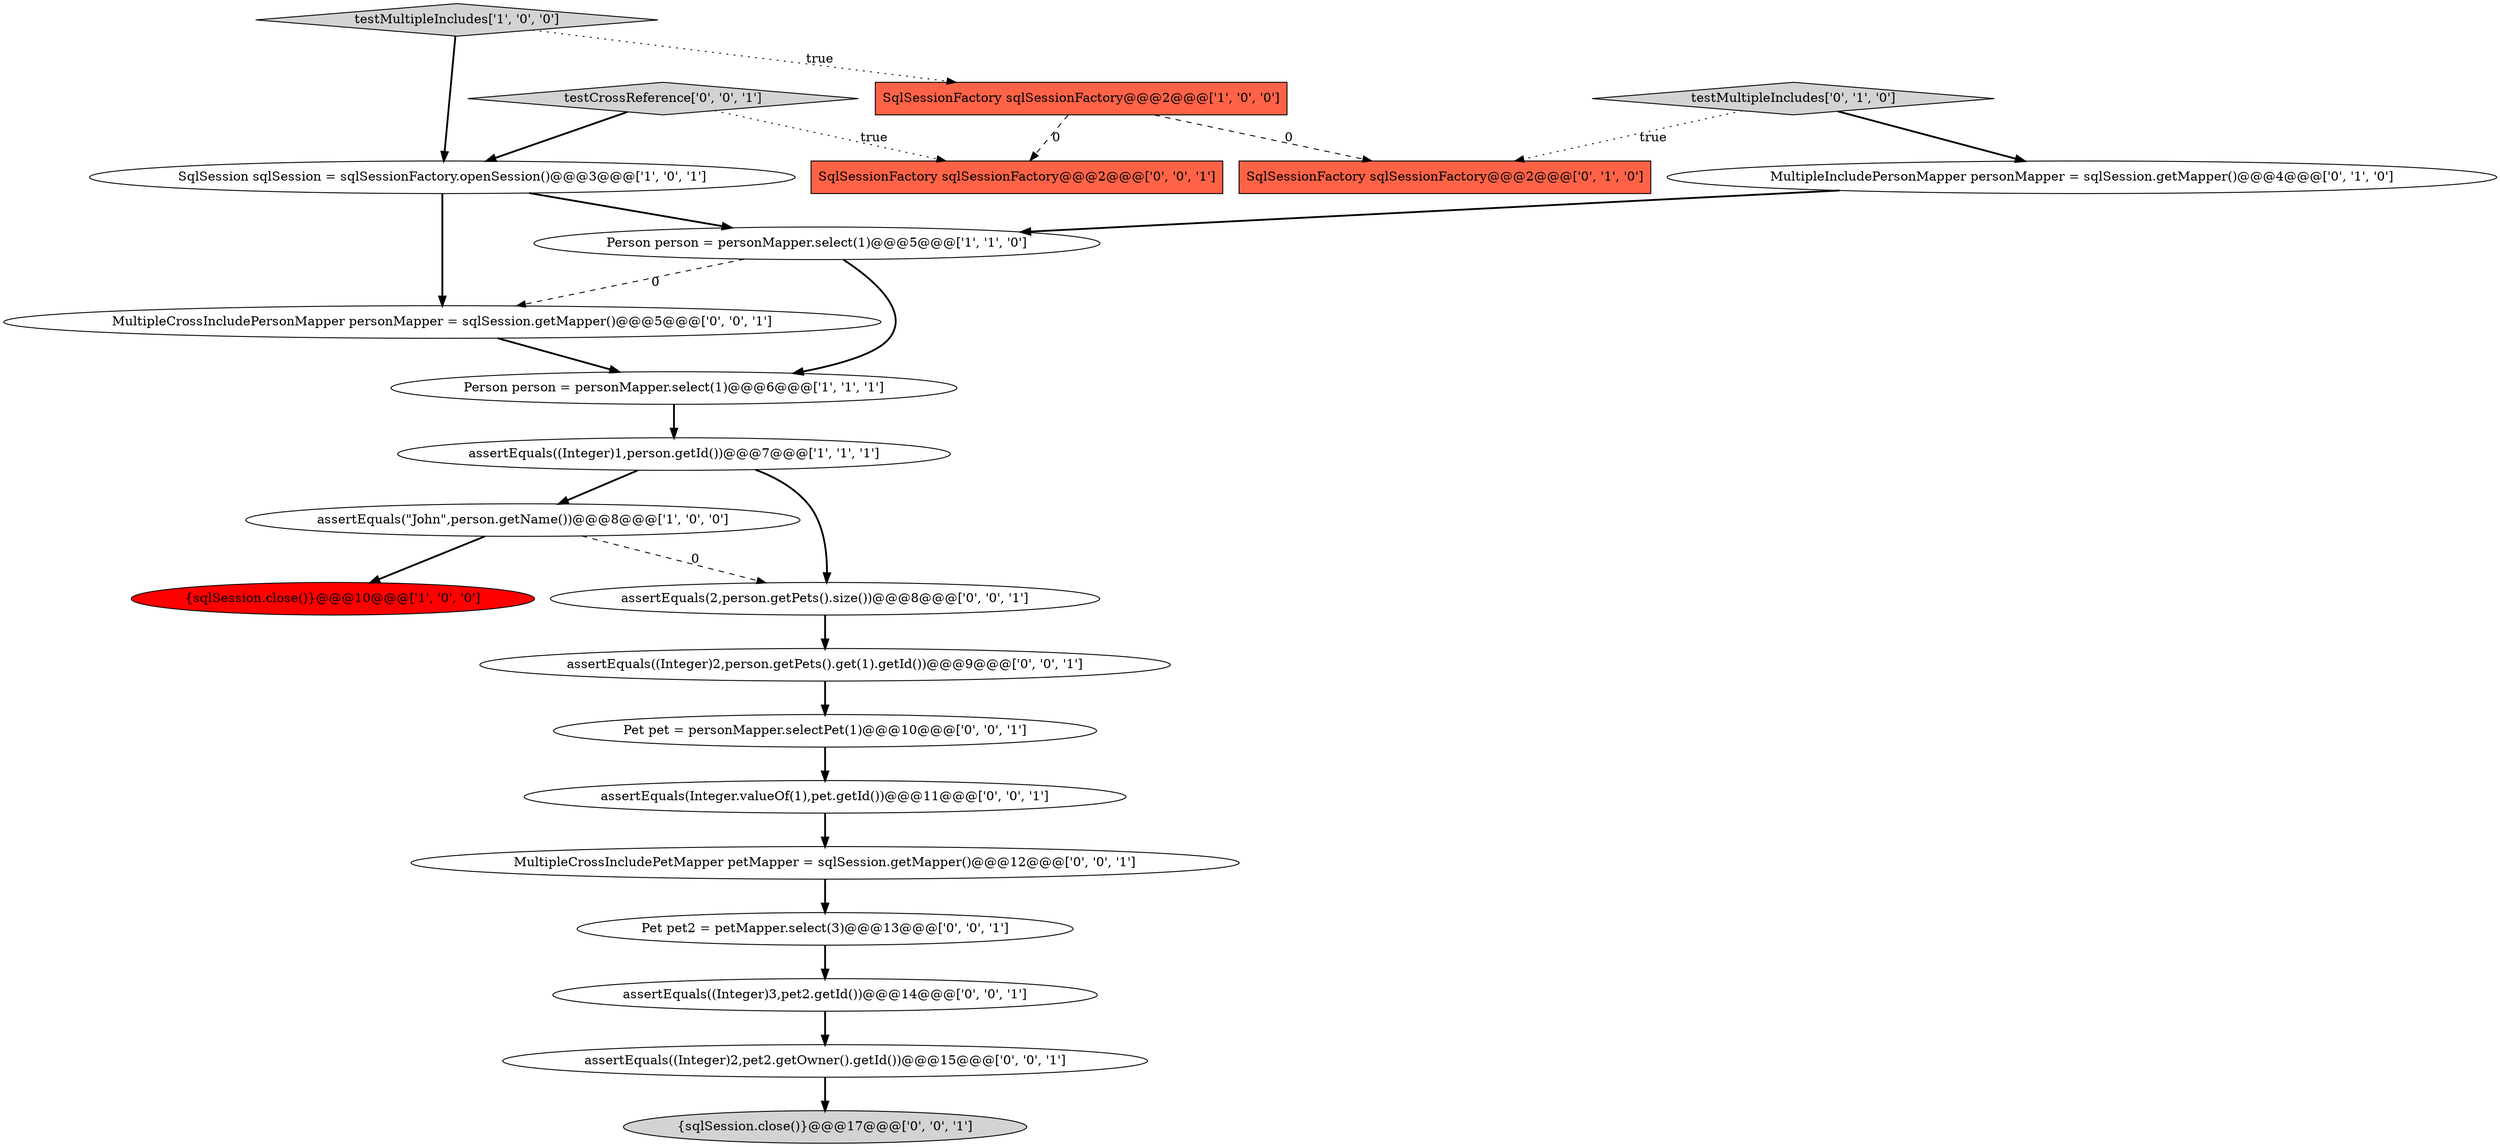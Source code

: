 digraph {
5 [style = filled, label = "{sqlSession.close()}@@@10@@@['1', '0', '0']", fillcolor = red, shape = ellipse image = "AAA1AAABBB1BBB"];
9 [style = filled, label = "testMultipleIncludes['0', '1', '0']", fillcolor = lightgray, shape = diamond image = "AAA0AAABBB2BBB"];
17 [style = filled, label = "Pet pet2 = petMapper.select(3)@@@13@@@['0', '0', '1']", fillcolor = white, shape = ellipse image = "AAA0AAABBB3BBB"];
0 [style = filled, label = "Person person = personMapper.select(1)@@@5@@@['1', '1', '0']", fillcolor = white, shape = ellipse image = "AAA0AAABBB1BBB"];
10 [style = filled, label = "MultipleIncludePersonMapper personMapper = sqlSession.getMapper()@@@4@@@['0', '1', '0']", fillcolor = white, shape = ellipse image = "AAA0AAABBB2BBB"];
21 [style = filled, label = "MultipleCrossIncludePersonMapper personMapper = sqlSession.getMapper()@@@5@@@['0', '0', '1']", fillcolor = white, shape = ellipse image = "AAA0AAABBB3BBB"];
13 [style = filled, label = "assertEquals((Integer)2,person.getPets().get(1).getId())@@@9@@@['0', '0', '1']", fillcolor = white, shape = ellipse image = "AAA0AAABBB3BBB"];
18 [style = filled, label = "assertEquals((Integer)2,pet2.getOwner().getId())@@@15@@@['0', '0', '1']", fillcolor = white, shape = ellipse image = "AAA0AAABBB3BBB"];
6 [style = filled, label = "testMultipleIncludes['1', '0', '0']", fillcolor = lightgray, shape = diamond image = "AAA0AAABBB1BBB"];
3 [style = filled, label = "Person person = personMapper.select(1)@@@6@@@['1', '1', '1']", fillcolor = white, shape = ellipse image = "AAA0AAABBB1BBB"];
8 [style = filled, label = "SqlSessionFactory sqlSessionFactory@@@2@@@['0', '1', '0']", fillcolor = tomato, shape = box image = "AAA1AAABBB2BBB"];
22 [style = filled, label = "assertEquals((Integer)3,pet2.getId())@@@14@@@['0', '0', '1']", fillcolor = white, shape = ellipse image = "AAA0AAABBB3BBB"];
14 [style = filled, label = "Pet pet = personMapper.selectPet(1)@@@10@@@['0', '0', '1']", fillcolor = white, shape = ellipse image = "AAA0AAABBB3BBB"];
16 [style = filled, label = "MultipleCrossIncludePetMapper petMapper = sqlSession.getMapper()@@@12@@@['0', '0', '1']", fillcolor = white, shape = ellipse image = "AAA0AAABBB3BBB"];
20 [style = filled, label = "assertEquals(Integer.valueOf(1),pet.getId())@@@11@@@['0', '0', '1']", fillcolor = white, shape = ellipse image = "AAA0AAABBB3BBB"];
11 [style = filled, label = "{sqlSession.close()}@@@17@@@['0', '0', '1']", fillcolor = lightgray, shape = ellipse image = "AAA0AAABBB3BBB"];
12 [style = filled, label = "testCrossReference['0', '0', '1']", fillcolor = lightgray, shape = diamond image = "AAA0AAABBB3BBB"];
1 [style = filled, label = "assertEquals(\"John\",person.getName())@@@8@@@['1', '0', '0']", fillcolor = white, shape = ellipse image = "AAA0AAABBB1BBB"];
4 [style = filled, label = "SqlSession sqlSession = sqlSessionFactory.openSession()@@@3@@@['1', '0', '1']", fillcolor = white, shape = ellipse image = "AAA0AAABBB1BBB"];
15 [style = filled, label = "assertEquals(2,person.getPets().size())@@@8@@@['0', '0', '1']", fillcolor = white, shape = ellipse image = "AAA0AAABBB3BBB"];
7 [style = filled, label = "assertEquals((Integer)1,person.getId())@@@7@@@['1', '1', '1']", fillcolor = white, shape = ellipse image = "AAA0AAABBB1BBB"];
19 [style = filled, label = "SqlSessionFactory sqlSessionFactory@@@2@@@['0', '0', '1']", fillcolor = tomato, shape = box image = "AAA0AAABBB3BBB"];
2 [style = filled, label = "SqlSessionFactory sqlSessionFactory@@@2@@@['1', '0', '0']", fillcolor = tomato, shape = box image = "AAA1AAABBB1BBB"];
1->5 [style = bold, label=""];
0->3 [style = bold, label=""];
15->13 [style = bold, label=""];
2->19 [style = dashed, label="0"];
7->1 [style = bold, label=""];
1->15 [style = dashed, label="0"];
18->11 [style = bold, label=""];
4->21 [style = bold, label=""];
16->17 [style = bold, label=""];
9->10 [style = bold, label=""];
17->22 [style = bold, label=""];
2->8 [style = dashed, label="0"];
4->0 [style = bold, label=""];
9->8 [style = dotted, label="true"];
6->4 [style = bold, label=""];
22->18 [style = bold, label=""];
6->2 [style = dotted, label="true"];
20->16 [style = bold, label=""];
12->4 [style = bold, label=""];
3->7 [style = bold, label=""];
12->19 [style = dotted, label="true"];
0->21 [style = dashed, label="0"];
10->0 [style = bold, label=""];
7->15 [style = bold, label=""];
13->14 [style = bold, label=""];
14->20 [style = bold, label=""];
21->3 [style = bold, label=""];
}
